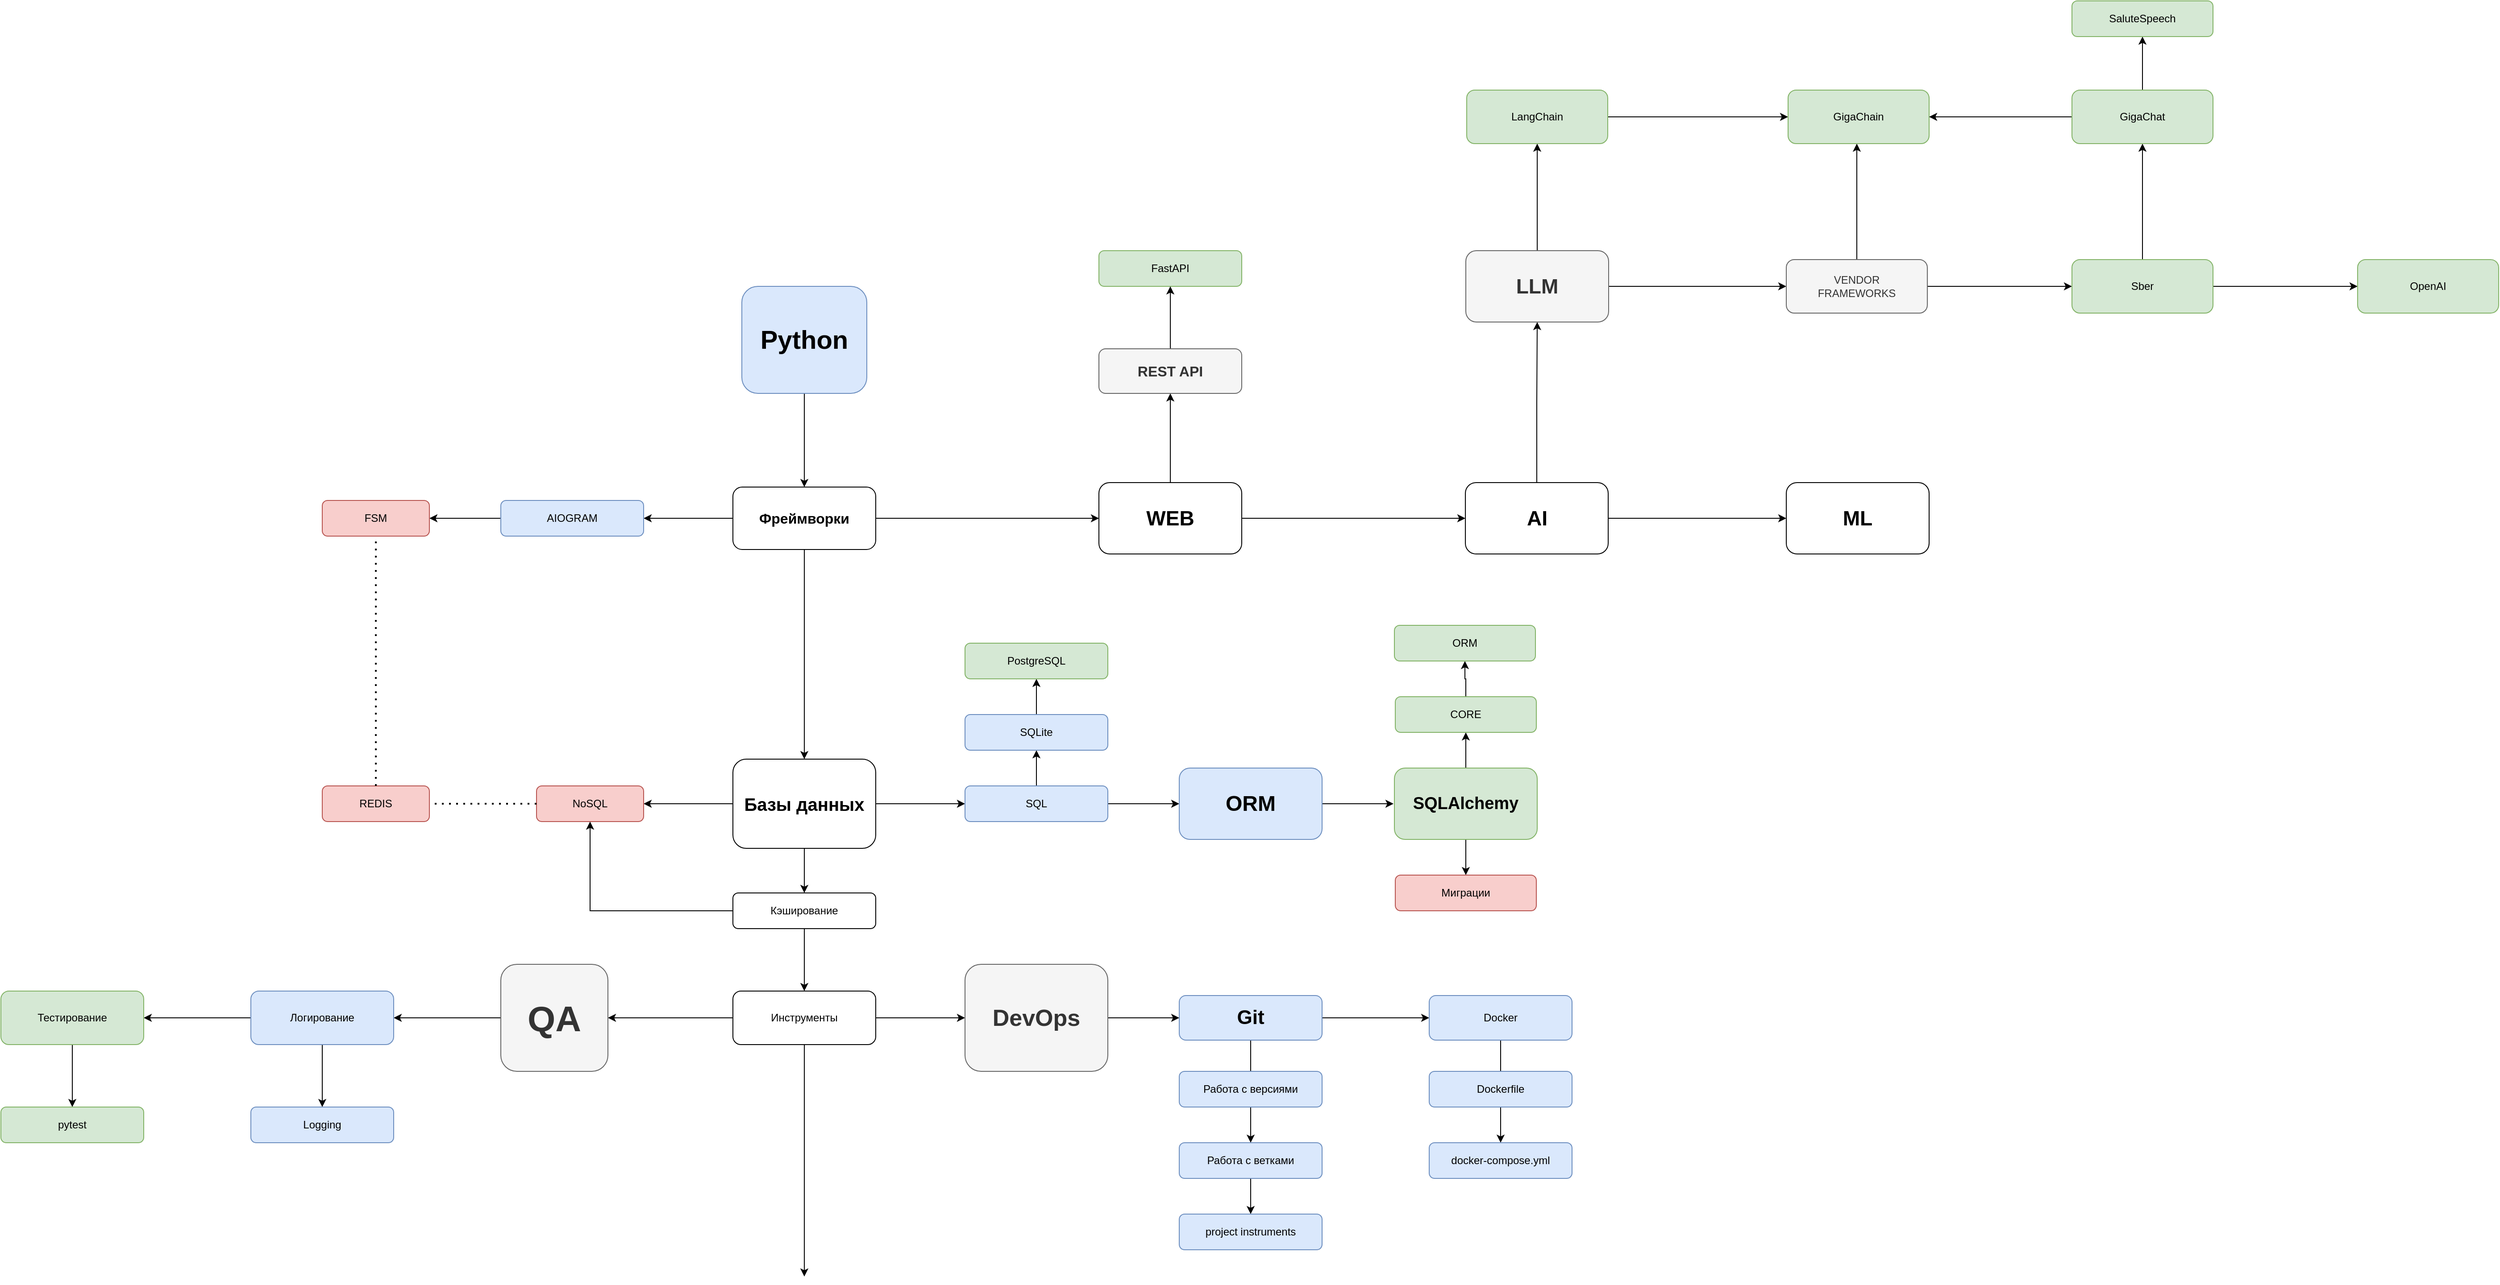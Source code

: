 <mxfile version="24.8.6">
  <diagram id="C5RBs43oDa-KdzZeNtuy" name="Page-1">
    <mxGraphModel dx="2630" dy="2600" grid="1" gridSize="10" guides="1" tooltips="1" connect="1" arrows="1" fold="1" page="1" pageScale="1" pageWidth="827" pageHeight="1169" math="0" shadow="0">
      <root>
        <mxCell id="WIyWlLk6GJQsqaUBKTNV-0" />
        <mxCell id="WIyWlLk6GJQsqaUBKTNV-1" parent="WIyWlLk6GJQsqaUBKTNV-0" />
        <mxCell id="VPrGuGbrklQKgXLqeO5R-3" style="edgeStyle=orthogonalEdgeStyle;rounded=0;orthogonalLoop=1;jettySize=auto;html=1;entryX=0.5;entryY=0;entryDx=0;entryDy=0;" edge="1" parent="WIyWlLk6GJQsqaUBKTNV-1" source="VPrGuGbrklQKgXLqeO5R-0" target="VPrGuGbrklQKgXLqeO5R-2">
          <mxGeometry relative="1" as="geometry" />
        </mxCell>
        <mxCell id="VPrGuGbrklQKgXLqeO5R-0" value="Python" style="rounded=1;whiteSpace=wrap;html=1;fontSize=29;glass=0;strokeWidth=1;shadow=0;fillColor=#dae8fc;strokeColor=#6c8ebf;fontStyle=1" vertex="1" parent="WIyWlLk6GJQsqaUBKTNV-1">
          <mxGeometry x="350" y="-200" width="140" height="120" as="geometry" />
        </mxCell>
        <mxCell id="VPrGuGbrklQKgXLqeO5R-5" style="edgeStyle=orthogonalEdgeStyle;rounded=0;orthogonalLoop=1;jettySize=auto;html=1;entryX=0.5;entryY=0;entryDx=0;entryDy=0;" edge="1" parent="WIyWlLk6GJQsqaUBKTNV-1" source="VPrGuGbrklQKgXLqeO5R-2" target="VPrGuGbrklQKgXLqeO5R-4">
          <mxGeometry relative="1" as="geometry" />
        </mxCell>
        <mxCell id="VPrGuGbrklQKgXLqeO5R-7" style="edgeStyle=orthogonalEdgeStyle;rounded=0;orthogonalLoop=1;jettySize=auto;html=1;" edge="1" parent="WIyWlLk6GJQsqaUBKTNV-1" source="VPrGuGbrklQKgXLqeO5R-2" target="VPrGuGbrklQKgXLqeO5R-6">
          <mxGeometry relative="1" as="geometry" />
        </mxCell>
        <mxCell id="VPrGuGbrklQKgXLqeO5R-80" style="edgeStyle=orthogonalEdgeStyle;rounded=0;orthogonalLoop=1;jettySize=auto;html=1;" edge="1" parent="WIyWlLk6GJQsqaUBKTNV-1" source="VPrGuGbrklQKgXLqeO5R-2" target="VPrGuGbrklQKgXLqeO5R-77">
          <mxGeometry relative="1" as="geometry" />
        </mxCell>
        <mxCell id="VPrGuGbrklQKgXLqeO5R-2" value="Фреймворки" style="rounded=1;whiteSpace=wrap;html=1;fontSize=16;glass=0;strokeWidth=1;shadow=0;fontStyle=1" vertex="1" parent="WIyWlLk6GJQsqaUBKTNV-1">
          <mxGeometry x="340" y="25" width="160" height="70" as="geometry" />
        </mxCell>
        <mxCell id="VPrGuGbrklQKgXLqeO5R-8" style="edgeStyle=orthogonalEdgeStyle;rounded=0;orthogonalLoop=1;jettySize=auto;html=1;" edge="1" parent="WIyWlLk6GJQsqaUBKTNV-1" source="VPrGuGbrklQKgXLqeO5R-4">
          <mxGeometry relative="1" as="geometry">
            <mxPoint x="240" y="380" as="targetPoint" />
          </mxGeometry>
        </mxCell>
        <mxCell id="VPrGuGbrklQKgXLqeO5R-17" style="edgeStyle=orthogonalEdgeStyle;rounded=0;orthogonalLoop=1;jettySize=auto;html=1;" edge="1" parent="WIyWlLk6GJQsqaUBKTNV-1" source="VPrGuGbrklQKgXLqeO5R-4">
          <mxGeometry relative="1" as="geometry">
            <mxPoint x="600" y="380" as="targetPoint" />
          </mxGeometry>
        </mxCell>
        <mxCell id="VPrGuGbrklQKgXLqeO5R-21" style="edgeStyle=orthogonalEdgeStyle;rounded=0;orthogonalLoop=1;jettySize=auto;html=1;" edge="1" parent="WIyWlLk6GJQsqaUBKTNV-1" source="VPrGuGbrklQKgXLqeO5R-4">
          <mxGeometry relative="1" as="geometry">
            <mxPoint x="420" y="480" as="targetPoint" />
          </mxGeometry>
        </mxCell>
        <mxCell id="VPrGuGbrklQKgXLqeO5R-4" value="Базы данных" style="rounded=1;whiteSpace=wrap;html=1;fontSize=20;glass=0;strokeWidth=1;shadow=0;fontStyle=1" vertex="1" parent="WIyWlLk6GJQsqaUBKTNV-1">
          <mxGeometry x="340" y="330" width="160" height="100" as="geometry" />
        </mxCell>
        <mxCell id="VPrGuGbrklQKgXLqeO5R-14" style="edgeStyle=orthogonalEdgeStyle;rounded=0;orthogonalLoop=1;jettySize=auto;html=1;" edge="1" parent="WIyWlLk6GJQsqaUBKTNV-1" source="VPrGuGbrklQKgXLqeO5R-6">
          <mxGeometry relative="1" as="geometry">
            <mxPoint x="2.274e-13" y="60" as="targetPoint" />
          </mxGeometry>
        </mxCell>
        <mxCell id="VPrGuGbrklQKgXLqeO5R-6" value="AIOGRAM" style="rounded=1;whiteSpace=wrap;html=1;fontSize=12;glass=0;strokeWidth=1;shadow=0;fillColor=#dae8fc;strokeColor=#6c8ebf;" vertex="1" parent="WIyWlLk6GJQsqaUBKTNV-1">
          <mxGeometry x="80" y="40" width="160" height="40" as="geometry" />
        </mxCell>
        <mxCell id="VPrGuGbrklQKgXLqeO5R-9" value="NoSQL" style="rounded=1;whiteSpace=wrap;html=1;fontSize=12;glass=0;strokeWidth=1;shadow=0;fillColor=#f8cecc;strokeColor=#b85450;" vertex="1" parent="WIyWlLk6GJQsqaUBKTNV-1">
          <mxGeometry x="120" y="360" width="120" height="40" as="geometry" />
        </mxCell>
        <mxCell id="VPrGuGbrklQKgXLqeO5R-10" value="REDIS" style="rounded=1;whiteSpace=wrap;html=1;fontSize=12;glass=0;strokeWidth=1;shadow=0;fillColor=#f8cecc;strokeColor=#b85450;" vertex="1" parent="WIyWlLk6GJQsqaUBKTNV-1">
          <mxGeometry x="-120" y="360" width="120" height="40" as="geometry" />
        </mxCell>
        <mxCell id="VPrGuGbrklQKgXLqeO5R-13" value="" style="endArrow=none;dashed=1;html=1;dashPattern=1 3;strokeWidth=2;rounded=0;exitX=0;exitY=0.5;exitDx=0;exitDy=0;entryX=1;entryY=0.5;entryDx=0;entryDy=0;" edge="1" parent="WIyWlLk6GJQsqaUBKTNV-1" source="VPrGuGbrklQKgXLqeO5R-9" target="VPrGuGbrklQKgXLqeO5R-10">
          <mxGeometry width="50" height="50" relative="1" as="geometry">
            <mxPoint x="200" y="270" as="sourcePoint" />
            <mxPoint x="250" y="220" as="targetPoint" />
          </mxGeometry>
        </mxCell>
        <mxCell id="VPrGuGbrklQKgXLqeO5R-15" value="FSM" style="rounded=1;whiteSpace=wrap;html=1;fontSize=12;glass=0;strokeWidth=1;shadow=0;fillColor=#f8cecc;strokeColor=#b85450;" vertex="1" parent="WIyWlLk6GJQsqaUBKTNV-1">
          <mxGeometry x="-120" y="40" width="120" height="40" as="geometry" />
        </mxCell>
        <mxCell id="VPrGuGbrklQKgXLqeO5R-16" value="" style="endArrow=none;dashed=1;html=1;dashPattern=1 3;strokeWidth=2;rounded=0;exitX=0.5;exitY=0;exitDx=0;exitDy=0;" edge="1" parent="WIyWlLk6GJQsqaUBKTNV-1" source="VPrGuGbrklQKgXLqeO5R-10" target="VPrGuGbrklQKgXLqeO5R-15">
          <mxGeometry width="50" height="50" relative="1" as="geometry">
            <mxPoint x="180" y="260" as="sourcePoint" />
            <mxPoint x="230" y="210" as="targetPoint" />
          </mxGeometry>
        </mxCell>
        <mxCell id="VPrGuGbrklQKgXLqeO5R-46" style="edgeStyle=orthogonalEdgeStyle;rounded=0;orthogonalLoop=1;jettySize=auto;html=1;" edge="1" parent="WIyWlLk6GJQsqaUBKTNV-1" source="VPrGuGbrklQKgXLqeO5R-18">
          <mxGeometry relative="1" as="geometry">
            <mxPoint x="680" y="320" as="targetPoint" />
          </mxGeometry>
        </mxCell>
        <mxCell id="VPrGuGbrklQKgXLqeO5R-50" style="edgeStyle=orthogonalEdgeStyle;rounded=0;orthogonalLoop=1;jettySize=auto;html=1;" edge="1" parent="WIyWlLk6GJQsqaUBKTNV-1" source="VPrGuGbrklQKgXLqeO5R-18">
          <mxGeometry relative="1" as="geometry">
            <mxPoint x="840" y="380" as="targetPoint" />
          </mxGeometry>
        </mxCell>
        <mxCell id="VPrGuGbrklQKgXLqeO5R-18" value="SQL" style="rounded=1;whiteSpace=wrap;html=1;fontSize=12;glass=0;strokeWidth=1;shadow=0;fillColor=#dae8fc;strokeColor=#6c8ebf;" vertex="1" parent="WIyWlLk6GJQsqaUBKTNV-1">
          <mxGeometry x="600" y="360" width="160" height="40" as="geometry" />
        </mxCell>
        <mxCell id="VPrGuGbrklQKgXLqeO5R-19" value="FastAPI" style="rounded=1;whiteSpace=wrap;html=1;fontSize=12;glass=0;strokeWidth=1;shadow=0;fillColor=#d5e8d4;strokeColor=#82b366;" vertex="1" parent="WIyWlLk6GJQsqaUBKTNV-1">
          <mxGeometry x="750" y="-240" width="160" height="40" as="geometry" />
        </mxCell>
        <mxCell id="VPrGuGbrklQKgXLqeO5R-23" style="edgeStyle=orthogonalEdgeStyle;rounded=0;orthogonalLoop=1;jettySize=auto;html=1;" edge="1" parent="WIyWlLk6GJQsqaUBKTNV-1" source="VPrGuGbrklQKgXLqeO5R-22" target="VPrGuGbrklQKgXLqeO5R-9">
          <mxGeometry relative="1" as="geometry" />
        </mxCell>
        <mxCell id="VPrGuGbrklQKgXLqeO5R-25" style="edgeStyle=orthogonalEdgeStyle;rounded=0;orthogonalLoop=1;jettySize=auto;html=1;entryX=0.5;entryY=0;entryDx=0;entryDy=0;" edge="1" parent="WIyWlLk6GJQsqaUBKTNV-1" source="VPrGuGbrklQKgXLqeO5R-22" target="VPrGuGbrklQKgXLqeO5R-24">
          <mxGeometry relative="1" as="geometry" />
        </mxCell>
        <mxCell id="VPrGuGbrklQKgXLqeO5R-22" value="Кэширование" style="rounded=1;whiteSpace=wrap;html=1;fontSize=12;glass=0;strokeWidth=1;shadow=0;" vertex="1" parent="WIyWlLk6GJQsqaUBKTNV-1">
          <mxGeometry x="340" y="480" width="160" height="40" as="geometry" />
        </mxCell>
        <mxCell id="VPrGuGbrklQKgXLqeO5R-31" style="edgeStyle=orthogonalEdgeStyle;rounded=0;orthogonalLoop=1;jettySize=auto;html=1;entryX=0;entryY=0.5;entryDx=0;entryDy=0;" edge="1" parent="WIyWlLk6GJQsqaUBKTNV-1" source="VPrGuGbrklQKgXLqeO5R-24">
          <mxGeometry relative="1" as="geometry">
            <mxPoint x="600" y="620" as="targetPoint" />
          </mxGeometry>
        </mxCell>
        <mxCell id="VPrGuGbrklQKgXLqeO5R-61" style="edgeStyle=orthogonalEdgeStyle;rounded=0;orthogonalLoop=1;jettySize=auto;html=1;entryX=1;entryY=0.5;entryDx=0;entryDy=0;" edge="1" parent="WIyWlLk6GJQsqaUBKTNV-1" source="VPrGuGbrklQKgXLqeO5R-24" target="VPrGuGbrklQKgXLqeO5R-62">
          <mxGeometry relative="1" as="geometry">
            <mxPoint x="240" y="620" as="targetPoint" />
          </mxGeometry>
        </mxCell>
        <mxCell id="VPrGuGbrklQKgXLqeO5R-72" style="edgeStyle=orthogonalEdgeStyle;rounded=0;orthogonalLoop=1;jettySize=auto;html=1;entryX=0.5;entryY=0;entryDx=0;entryDy=0;" edge="1" parent="WIyWlLk6GJQsqaUBKTNV-1" source="VPrGuGbrklQKgXLqeO5R-24">
          <mxGeometry relative="1" as="geometry">
            <mxPoint x="420" y="910" as="targetPoint" />
          </mxGeometry>
        </mxCell>
        <mxCell id="VPrGuGbrklQKgXLqeO5R-24" value="Инструменты" style="rounded=1;whiteSpace=wrap;html=1;fontSize=12;glass=0;strokeWidth=1;shadow=0;" vertex="1" parent="WIyWlLk6GJQsqaUBKTNV-1">
          <mxGeometry x="340" y="590" width="160" height="60" as="geometry" />
        </mxCell>
        <mxCell id="VPrGuGbrklQKgXLqeO5R-34" style="edgeStyle=orthogonalEdgeStyle;rounded=0;orthogonalLoop=1;jettySize=auto;html=1;entryX=0;entryY=0.5;entryDx=0;entryDy=0;exitX=1;exitY=0.5;exitDx=0;exitDy=0;" edge="1" parent="WIyWlLk6GJQsqaUBKTNV-1" source="VPrGuGbrklQKgXLqeO5R-33" target="VPrGuGbrklQKgXLqeO5R-28">
          <mxGeometry relative="1" as="geometry">
            <mxPoint x="1000" y="630" as="sourcePoint" />
          </mxGeometry>
        </mxCell>
        <mxCell id="VPrGuGbrklQKgXLqeO5R-42" style="edgeStyle=orthogonalEdgeStyle;rounded=0;orthogonalLoop=1;jettySize=auto;html=1;" edge="1" parent="WIyWlLk6GJQsqaUBKTNV-1" source="VPrGuGbrklQKgXLqeO5R-28">
          <mxGeometry relative="1" as="geometry">
            <mxPoint x="1200" y="690" as="targetPoint" />
          </mxGeometry>
        </mxCell>
        <mxCell id="VPrGuGbrklQKgXLqeO5R-28" value="Docker" style="rounded=1;whiteSpace=wrap;html=1;fontSize=12;glass=0;strokeWidth=1;shadow=0;fillColor=#dae8fc;strokeColor=#6c8ebf;" vertex="1" parent="WIyWlLk6GJQsqaUBKTNV-1">
          <mxGeometry x="1120" y="595" width="160" height="50" as="geometry" />
        </mxCell>
        <mxCell id="VPrGuGbrklQKgXLqeO5R-35" style="edgeStyle=orthogonalEdgeStyle;rounded=0;orthogonalLoop=1;jettySize=auto;html=1;" edge="1" parent="WIyWlLk6GJQsqaUBKTNV-1" source="VPrGuGbrklQKgXLqeO5R-33">
          <mxGeometry relative="1" as="geometry">
            <mxPoint x="920" y="690" as="targetPoint" />
          </mxGeometry>
        </mxCell>
        <mxCell id="VPrGuGbrklQKgXLqeO5R-33" value="Git" style="rounded=1;whiteSpace=wrap;html=1;fontSize=22;glass=0;strokeWidth=1;shadow=0;fillColor=#dae8fc;strokeColor=#6c8ebf;fontStyle=1" vertex="1" parent="WIyWlLk6GJQsqaUBKTNV-1">
          <mxGeometry x="840" y="595" width="160" height="50" as="geometry" />
        </mxCell>
        <mxCell id="VPrGuGbrklQKgXLqeO5R-39" style="edgeStyle=orthogonalEdgeStyle;rounded=0;orthogonalLoop=1;jettySize=auto;html=1;" edge="1" parent="WIyWlLk6GJQsqaUBKTNV-1" source="VPrGuGbrklQKgXLqeO5R-36" target="VPrGuGbrklQKgXLqeO5R-38">
          <mxGeometry relative="1" as="geometry" />
        </mxCell>
        <mxCell id="VPrGuGbrklQKgXLqeO5R-36" value="Работа с версиями" style="rounded=1;whiteSpace=wrap;html=1;fontSize=12;glass=0;strokeWidth=1;shadow=0;fillColor=#dae8fc;strokeColor=#6c8ebf;" vertex="1" parent="WIyWlLk6GJQsqaUBKTNV-1">
          <mxGeometry x="840" y="680" width="160" height="40" as="geometry" />
        </mxCell>
        <mxCell id="VPrGuGbrklQKgXLqeO5R-41" style="edgeStyle=orthogonalEdgeStyle;rounded=0;orthogonalLoop=1;jettySize=auto;html=1;entryX=0.5;entryY=0;entryDx=0;entryDy=0;" edge="1" parent="WIyWlLk6GJQsqaUBKTNV-1" source="VPrGuGbrklQKgXLqeO5R-38" target="VPrGuGbrklQKgXLqeO5R-40">
          <mxGeometry relative="1" as="geometry" />
        </mxCell>
        <mxCell id="VPrGuGbrklQKgXLqeO5R-38" value="Работа с ветками" style="rounded=1;whiteSpace=wrap;html=1;fontSize=12;glass=0;strokeWidth=1;shadow=0;fillColor=#dae8fc;strokeColor=#6c8ebf;" vertex="1" parent="WIyWlLk6GJQsqaUBKTNV-1">
          <mxGeometry x="840" y="760" width="160" height="40" as="geometry" />
        </mxCell>
        <mxCell id="VPrGuGbrklQKgXLqeO5R-40" value="project instruments" style="rounded=1;whiteSpace=wrap;html=1;fontSize=12;glass=0;strokeWidth=1;shadow=0;fillColor=#dae8fc;strokeColor=#6c8ebf;" vertex="1" parent="WIyWlLk6GJQsqaUBKTNV-1">
          <mxGeometry x="840" y="840" width="160" height="40" as="geometry" />
        </mxCell>
        <mxCell id="VPrGuGbrklQKgXLqeO5R-45" style="edgeStyle=orthogonalEdgeStyle;rounded=0;orthogonalLoop=1;jettySize=auto;html=1;entryX=0.5;entryY=0;entryDx=0;entryDy=0;" edge="1" parent="WIyWlLk6GJQsqaUBKTNV-1" source="VPrGuGbrklQKgXLqeO5R-43" target="VPrGuGbrklQKgXLqeO5R-44">
          <mxGeometry relative="1" as="geometry" />
        </mxCell>
        <mxCell id="VPrGuGbrklQKgXLqeO5R-43" value="Dockerfile" style="rounded=1;whiteSpace=wrap;html=1;fontSize=12;glass=0;strokeWidth=1;shadow=0;fillColor=#dae8fc;strokeColor=#6c8ebf;" vertex="1" parent="WIyWlLk6GJQsqaUBKTNV-1">
          <mxGeometry x="1120" y="680" width="160" height="40" as="geometry" />
        </mxCell>
        <mxCell id="VPrGuGbrklQKgXLqeO5R-44" value="docker-compose.yml" style="rounded=1;whiteSpace=wrap;html=1;fontSize=12;glass=0;strokeWidth=1;shadow=0;fillColor=#dae8fc;strokeColor=#6c8ebf;" vertex="1" parent="WIyWlLk6GJQsqaUBKTNV-1">
          <mxGeometry x="1120" y="760" width="160" height="40" as="geometry" />
        </mxCell>
        <mxCell id="VPrGuGbrklQKgXLqeO5R-49" style="edgeStyle=orthogonalEdgeStyle;rounded=0;orthogonalLoop=1;jettySize=auto;html=1;" edge="1" parent="WIyWlLk6GJQsqaUBKTNV-1" source="VPrGuGbrklQKgXLqeO5R-47" target="VPrGuGbrklQKgXLqeO5R-48">
          <mxGeometry relative="1" as="geometry" />
        </mxCell>
        <mxCell id="VPrGuGbrklQKgXLqeO5R-47" value="SQLite" style="rounded=1;whiteSpace=wrap;html=1;fontSize=12;glass=0;strokeWidth=1;shadow=0;fillColor=#dae8fc;strokeColor=#6c8ebf;" vertex="1" parent="WIyWlLk6GJQsqaUBKTNV-1">
          <mxGeometry x="600" y="280" width="160" height="40" as="geometry" />
        </mxCell>
        <mxCell id="VPrGuGbrklQKgXLqeO5R-48" value="PostgreSQL" style="rounded=1;whiteSpace=wrap;html=1;fontSize=12;glass=0;strokeWidth=1;shadow=0;fillColor=#d5e8d4;strokeColor=#82b366;" vertex="1" parent="WIyWlLk6GJQsqaUBKTNV-1">
          <mxGeometry x="600" y="200" width="160" height="40" as="geometry" />
        </mxCell>
        <mxCell id="VPrGuGbrklQKgXLqeO5R-57" style="edgeStyle=orthogonalEdgeStyle;rounded=0;orthogonalLoop=1;jettySize=auto;html=1;" edge="1" parent="WIyWlLk6GJQsqaUBKTNV-1" source="VPrGuGbrklQKgXLqeO5R-51">
          <mxGeometry relative="1" as="geometry">
            <mxPoint x="1080" y="380" as="targetPoint" />
          </mxGeometry>
        </mxCell>
        <mxCell id="VPrGuGbrklQKgXLqeO5R-51" value="ORM" style="rounded=1;whiteSpace=wrap;html=1;fontSize=24;glass=0;strokeWidth=1;shadow=0;fillColor=#dae8fc;strokeColor=#6c8ebf;fontStyle=1" vertex="1" parent="WIyWlLk6GJQsqaUBKTNV-1">
          <mxGeometry x="840" y="340" width="160" height="80" as="geometry" />
        </mxCell>
        <mxCell id="VPrGuGbrklQKgXLqeO5R-134" value="" style="edgeStyle=orthogonalEdgeStyle;rounded=0;orthogonalLoop=1;jettySize=auto;html=1;" edge="1" parent="WIyWlLk6GJQsqaUBKTNV-1" source="VPrGuGbrklQKgXLqeO5R-53" target="VPrGuGbrklQKgXLqeO5R-133">
          <mxGeometry relative="1" as="geometry" />
        </mxCell>
        <mxCell id="VPrGuGbrklQKgXLqeO5R-141" style="edgeStyle=orthogonalEdgeStyle;rounded=0;orthogonalLoop=1;jettySize=auto;html=1;" edge="1" parent="WIyWlLk6GJQsqaUBKTNV-1" source="VPrGuGbrklQKgXLqeO5R-53">
          <mxGeometry relative="1" as="geometry">
            <mxPoint x="1161" y="460" as="targetPoint" />
          </mxGeometry>
        </mxCell>
        <mxCell id="VPrGuGbrklQKgXLqeO5R-53" value="&lt;font style=&quot;font-size: 19px;&quot;&gt;&lt;b&gt;SQLAlchemy&lt;/b&gt;&lt;/font&gt;" style="rounded=1;whiteSpace=wrap;html=1;fontSize=12;glass=0;strokeWidth=1;shadow=0;fillColor=#d5e8d4;strokeColor=#82b366;" vertex="1" parent="WIyWlLk6GJQsqaUBKTNV-1">
          <mxGeometry x="1081" y="340" width="160" height="80" as="geometry" />
        </mxCell>
        <mxCell id="VPrGuGbrklQKgXLqeO5R-59" style="edgeStyle=orthogonalEdgeStyle;rounded=0;orthogonalLoop=1;jettySize=auto;html=1;entryX=0;entryY=0.5;entryDx=0;entryDy=0;" edge="1" parent="WIyWlLk6GJQsqaUBKTNV-1" source="VPrGuGbrklQKgXLqeO5R-58" target="VPrGuGbrklQKgXLqeO5R-33">
          <mxGeometry relative="1" as="geometry" />
        </mxCell>
        <mxCell id="VPrGuGbrklQKgXLqeO5R-58" value="DevOps" style="rounded=1;whiteSpace=wrap;html=1;fontSize=26;glass=0;strokeWidth=1;shadow=0;fillColor=#f5f5f5;strokeColor=#666666;fontColor=#333333;fontStyle=1" vertex="1" parent="WIyWlLk6GJQsqaUBKTNV-1">
          <mxGeometry x="600" y="560" width="160" height="120" as="geometry" />
        </mxCell>
        <mxCell id="VPrGuGbrklQKgXLqeO5R-63" style="edgeStyle=orthogonalEdgeStyle;rounded=0;orthogonalLoop=1;jettySize=auto;html=1;" edge="1" parent="WIyWlLk6GJQsqaUBKTNV-1" source="VPrGuGbrklQKgXLqeO5R-62">
          <mxGeometry relative="1" as="geometry">
            <mxPoint x="-40" y="620.0" as="targetPoint" />
          </mxGeometry>
        </mxCell>
        <mxCell id="VPrGuGbrklQKgXLqeO5R-62" value="&lt;font style=&quot;font-size: 40px;&quot;&gt;QA&lt;/font&gt;" style="rounded=1;whiteSpace=wrap;html=1;fontSize=40;glass=0;strokeWidth=1;shadow=0;fillColor=#f5f5f5;strokeColor=#666666;fontColor=#333333;fontStyle=1" vertex="1" parent="WIyWlLk6GJQsqaUBKTNV-1">
          <mxGeometry x="80" y="560" width="120" height="120" as="geometry" />
        </mxCell>
        <mxCell id="VPrGuGbrklQKgXLqeO5R-66" style="edgeStyle=orthogonalEdgeStyle;rounded=0;orthogonalLoop=1;jettySize=auto;html=1;entryX=0.5;entryY=0;entryDx=0;entryDy=0;" edge="1" parent="WIyWlLk6GJQsqaUBKTNV-1" source="VPrGuGbrklQKgXLqeO5R-65" target="VPrGuGbrklQKgXLqeO5R-67">
          <mxGeometry relative="1" as="geometry">
            <mxPoint x="-120" y="680" as="targetPoint" />
          </mxGeometry>
        </mxCell>
        <mxCell id="VPrGuGbrklQKgXLqeO5R-69" style="edgeStyle=orthogonalEdgeStyle;rounded=0;orthogonalLoop=1;jettySize=auto;html=1;" edge="1" parent="WIyWlLk6GJQsqaUBKTNV-1" source="VPrGuGbrklQKgXLqeO5R-65" target="VPrGuGbrklQKgXLqeO5R-68">
          <mxGeometry relative="1" as="geometry" />
        </mxCell>
        <mxCell id="VPrGuGbrklQKgXLqeO5R-65" value="Логирование" style="rounded=1;whiteSpace=wrap;html=1;fontSize=12;glass=0;strokeWidth=1;shadow=0;fillColor=#dae8fc;strokeColor=#6c8ebf;" vertex="1" parent="WIyWlLk6GJQsqaUBKTNV-1">
          <mxGeometry x="-200" y="590" width="160" height="60" as="geometry" />
        </mxCell>
        <mxCell id="VPrGuGbrklQKgXLqeO5R-67" value="Logging" style="rounded=1;whiteSpace=wrap;html=1;fontSize=12;glass=0;strokeWidth=1;shadow=0;fillColor=#dae8fc;strokeColor=#6c8ebf;" vertex="1" parent="WIyWlLk6GJQsqaUBKTNV-1">
          <mxGeometry x="-200" y="720" width="160" height="40" as="geometry" />
        </mxCell>
        <mxCell id="VPrGuGbrklQKgXLqeO5R-70" style="edgeStyle=orthogonalEdgeStyle;rounded=0;orthogonalLoop=1;jettySize=auto;html=1;" edge="1" parent="WIyWlLk6GJQsqaUBKTNV-1" source="VPrGuGbrklQKgXLqeO5R-68">
          <mxGeometry relative="1" as="geometry">
            <mxPoint x="-400" y="720" as="targetPoint" />
          </mxGeometry>
        </mxCell>
        <mxCell id="VPrGuGbrklQKgXLqeO5R-68" value="Тестирование" style="rounded=1;whiteSpace=wrap;html=1;fontSize=12;glass=0;strokeWidth=1;shadow=0;fillColor=#d5e8d4;strokeColor=#82b366;" vertex="1" parent="WIyWlLk6GJQsqaUBKTNV-1">
          <mxGeometry x="-480" y="590" width="160" height="60" as="geometry" />
        </mxCell>
        <mxCell id="VPrGuGbrklQKgXLqeO5R-71" value="pytest" style="rounded=1;whiteSpace=wrap;html=1;fontSize=12;glass=0;strokeWidth=1;shadow=0;fillColor=#d5e8d4;strokeColor=#82b366;" vertex="1" parent="WIyWlLk6GJQsqaUBKTNV-1">
          <mxGeometry x="-480" y="720" width="160" height="40" as="geometry" />
        </mxCell>
        <mxCell id="VPrGuGbrklQKgXLqeO5R-99" style="edgeStyle=orthogonalEdgeStyle;rounded=0;orthogonalLoop=1;jettySize=auto;html=1;" edge="1" parent="WIyWlLk6GJQsqaUBKTNV-1" source="VPrGuGbrklQKgXLqeO5R-77" target="VPrGuGbrklQKgXLqeO5R-96">
          <mxGeometry relative="1" as="geometry" />
        </mxCell>
        <mxCell id="VPrGuGbrklQKgXLqeO5R-103" style="edgeStyle=orthogonalEdgeStyle;rounded=0;orthogonalLoop=1;jettySize=auto;html=1;" edge="1" parent="WIyWlLk6GJQsqaUBKTNV-1" source="VPrGuGbrklQKgXLqeO5R-77" target="VPrGuGbrklQKgXLqeO5R-101">
          <mxGeometry relative="1" as="geometry" />
        </mxCell>
        <mxCell id="VPrGuGbrklQKgXLqeO5R-77" value="&lt;font style=&quot;font-size: 23px;&quot;&gt;&lt;b&gt;WEB&lt;/b&gt;&lt;/font&gt;" style="rounded=1;whiteSpace=wrap;html=1;fontSize=12;glass=0;strokeWidth=1;shadow=0;" vertex="1" parent="WIyWlLk6GJQsqaUBKTNV-1">
          <mxGeometry x="750" y="20" width="160" height="80" as="geometry" />
        </mxCell>
        <mxCell id="VPrGuGbrklQKgXLqeO5R-97" style="edgeStyle=orthogonalEdgeStyle;rounded=0;orthogonalLoop=1;jettySize=auto;html=1;entryX=0.5;entryY=1;entryDx=0;entryDy=0;" edge="1" parent="WIyWlLk6GJQsqaUBKTNV-1" source="VPrGuGbrklQKgXLqeO5R-96" target="VPrGuGbrklQKgXLqeO5R-19">
          <mxGeometry relative="1" as="geometry" />
        </mxCell>
        <mxCell id="VPrGuGbrklQKgXLqeO5R-96" value="REST API" style="rounded=1;whiteSpace=wrap;html=1;fontSize=16;glass=0;strokeWidth=1;shadow=0;fontStyle=1;fillColor=#f5f5f5;fontColor=#333333;strokeColor=#666666;" vertex="1" parent="WIyWlLk6GJQsqaUBKTNV-1">
          <mxGeometry x="750" y="-130" width="160" height="50" as="geometry" />
        </mxCell>
        <mxCell id="VPrGuGbrklQKgXLqeO5R-107" value="" style="edgeStyle=orthogonalEdgeStyle;rounded=0;orthogonalLoop=1;jettySize=auto;html=1;" edge="1" parent="WIyWlLk6GJQsqaUBKTNV-1" source="VPrGuGbrklQKgXLqeO5R-101" target="VPrGuGbrklQKgXLqeO5R-106">
          <mxGeometry relative="1" as="geometry" />
        </mxCell>
        <mxCell id="VPrGuGbrklQKgXLqeO5R-113" value="" style="edgeStyle=orthogonalEdgeStyle;rounded=0;orthogonalLoop=1;jettySize=auto;html=1;" edge="1" parent="WIyWlLk6GJQsqaUBKTNV-1" source="VPrGuGbrklQKgXLqeO5R-101" target="VPrGuGbrklQKgXLqeO5R-112">
          <mxGeometry relative="1" as="geometry" />
        </mxCell>
        <mxCell id="VPrGuGbrklQKgXLqeO5R-101" value="&lt;font style=&quot;font-size: 23px;&quot;&gt;&lt;b&gt;AI&lt;/b&gt;&lt;/font&gt;" style="rounded=1;whiteSpace=wrap;html=1;fontSize=12;glass=0;strokeWidth=1;shadow=0;" vertex="1" parent="WIyWlLk6GJQsqaUBKTNV-1">
          <mxGeometry x="1160.5" y="20" width="160" height="80" as="geometry" />
        </mxCell>
        <mxCell id="VPrGuGbrklQKgXLqeO5R-110" value="" style="edgeStyle=orthogonalEdgeStyle;rounded=0;orthogonalLoop=1;jettySize=auto;html=1;" edge="1" parent="WIyWlLk6GJQsqaUBKTNV-1" source="VPrGuGbrklQKgXLqeO5R-106" target="VPrGuGbrklQKgXLqeO5R-109">
          <mxGeometry relative="1" as="geometry" />
        </mxCell>
        <mxCell id="VPrGuGbrklQKgXLqeO5R-114" style="edgeStyle=orthogonalEdgeStyle;rounded=0;orthogonalLoop=1;jettySize=auto;html=1;entryX=0;entryY=0.5;entryDx=0;entryDy=0;" edge="1" parent="WIyWlLk6GJQsqaUBKTNV-1" source="VPrGuGbrklQKgXLqeO5R-106" target="VPrGuGbrklQKgXLqeO5R-115">
          <mxGeometry relative="1" as="geometry">
            <mxPoint x="1400" y="-200" as="targetPoint" />
          </mxGeometry>
        </mxCell>
        <mxCell id="VPrGuGbrklQKgXLqeO5R-106" value="&lt;font style=&quot;font-size: 23px;&quot;&gt;&lt;b&gt;LLM&lt;/b&gt;&lt;/font&gt;" style="rounded=1;whiteSpace=wrap;html=1;fontSize=12;glass=0;strokeWidth=1;shadow=0;fillColor=#f5f5f5;fontColor=#333333;strokeColor=#666666;" vertex="1" parent="WIyWlLk6GJQsqaUBKTNV-1">
          <mxGeometry x="1161" y="-240" width="160" height="80" as="geometry" />
        </mxCell>
        <mxCell id="VPrGuGbrklQKgXLqeO5R-121" style="edgeStyle=orthogonalEdgeStyle;rounded=0;orthogonalLoop=1;jettySize=auto;html=1;" edge="1" parent="WIyWlLk6GJQsqaUBKTNV-1" source="VPrGuGbrklQKgXLqeO5R-109" target="VPrGuGbrklQKgXLqeO5R-117">
          <mxGeometry relative="1" as="geometry" />
        </mxCell>
        <mxCell id="VPrGuGbrklQKgXLqeO5R-109" value="LangChain" style="whiteSpace=wrap;html=1;rounded=1;glass=0;strokeWidth=1;shadow=0;fillColor=#d5e8d4;strokeColor=#82b366;" vertex="1" parent="WIyWlLk6GJQsqaUBKTNV-1">
          <mxGeometry x="1162" y="-420" width="158" height="60" as="geometry" />
        </mxCell>
        <mxCell id="VPrGuGbrklQKgXLqeO5R-112" value="&lt;font style=&quot;font-size: 23px;&quot;&gt;&lt;b&gt;ML&lt;/b&gt;&lt;/font&gt;" style="rounded=1;whiteSpace=wrap;html=1;fontSize=12;glass=0;strokeWidth=1;shadow=0;" vertex="1" parent="WIyWlLk6GJQsqaUBKTNV-1">
          <mxGeometry x="1520" y="20" width="160" height="80" as="geometry" />
        </mxCell>
        <mxCell id="VPrGuGbrklQKgXLqeO5R-116" style="edgeStyle=orthogonalEdgeStyle;rounded=0;orthogonalLoop=1;jettySize=auto;html=1;" edge="1" parent="WIyWlLk6GJQsqaUBKTNV-1" source="VPrGuGbrklQKgXLqeO5R-115">
          <mxGeometry relative="1" as="geometry">
            <mxPoint x="1599" y="-360" as="targetPoint" />
          </mxGeometry>
        </mxCell>
        <mxCell id="VPrGuGbrklQKgXLqeO5R-118" style="edgeStyle=orthogonalEdgeStyle;rounded=0;orthogonalLoop=1;jettySize=auto;html=1;entryX=0;entryY=0.5;entryDx=0;entryDy=0;" edge="1" parent="WIyWlLk6GJQsqaUBKTNV-1" source="VPrGuGbrklQKgXLqeO5R-115" target="VPrGuGbrklQKgXLqeO5R-122">
          <mxGeometry relative="1" as="geometry">
            <mxPoint x="1830" y="-200" as="targetPoint" />
          </mxGeometry>
        </mxCell>
        <mxCell id="VPrGuGbrklQKgXLqeO5R-115" value="VENDOR&lt;div&gt;FRAMEWORKS&lt;/div&gt;" style="whiteSpace=wrap;html=1;rounded=1;glass=0;strokeWidth=1;shadow=0;fillColor=#f5f5f5;fontColor=#333333;strokeColor=#666666;" vertex="1" parent="WIyWlLk6GJQsqaUBKTNV-1">
          <mxGeometry x="1520" y="-230" width="158" height="60" as="geometry" />
        </mxCell>
        <mxCell id="VPrGuGbrklQKgXLqeO5R-117" value="GigaChain" style="whiteSpace=wrap;html=1;rounded=1;glass=0;strokeWidth=1;shadow=0;fillColor=#d5e8d4;strokeColor=#82b366;" vertex="1" parent="WIyWlLk6GJQsqaUBKTNV-1">
          <mxGeometry x="1522" y="-420" width="158" height="60" as="geometry" />
        </mxCell>
        <mxCell id="VPrGuGbrklQKgXLqeO5R-125" value="" style="edgeStyle=orthogonalEdgeStyle;rounded=0;orthogonalLoop=1;jettySize=auto;html=1;" edge="1" parent="WIyWlLk6GJQsqaUBKTNV-1" source="VPrGuGbrklQKgXLqeO5R-122" target="VPrGuGbrklQKgXLqeO5R-124">
          <mxGeometry relative="1" as="geometry" />
        </mxCell>
        <mxCell id="VPrGuGbrklQKgXLqeO5R-128" value="" style="edgeStyle=orthogonalEdgeStyle;rounded=0;orthogonalLoop=1;jettySize=auto;html=1;" edge="1" parent="WIyWlLk6GJQsqaUBKTNV-1" source="VPrGuGbrklQKgXLqeO5R-122" target="VPrGuGbrklQKgXLqeO5R-127">
          <mxGeometry relative="1" as="geometry" />
        </mxCell>
        <mxCell id="VPrGuGbrklQKgXLqeO5R-122" value="Sber" style="whiteSpace=wrap;html=1;rounded=1;glass=0;strokeWidth=1;shadow=0;fillColor=#d5e8d4;strokeColor=#82b366;" vertex="1" parent="WIyWlLk6GJQsqaUBKTNV-1">
          <mxGeometry x="1840" y="-230" width="158" height="60" as="geometry" />
        </mxCell>
        <mxCell id="VPrGuGbrklQKgXLqeO5R-124" value="OpenAI" style="whiteSpace=wrap;html=1;rounded=1;glass=0;strokeWidth=1;shadow=0;fillColor=#d5e8d4;strokeColor=#82b366;" vertex="1" parent="WIyWlLk6GJQsqaUBKTNV-1">
          <mxGeometry x="2160" y="-230" width="158" height="60" as="geometry" />
        </mxCell>
        <mxCell id="VPrGuGbrklQKgXLqeO5R-130" value="" style="edgeStyle=orthogonalEdgeStyle;rounded=0;orthogonalLoop=1;jettySize=auto;html=1;" edge="1" parent="WIyWlLk6GJQsqaUBKTNV-1" source="VPrGuGbrklQKgXLqeO5R-127" target="VPrGuGbrklQKgXLqeO5R-129">
          <mxGeometry relative="1" as="geometry" />
        </mxCell>
        <mxCell id="VPrGuGbrklQKgXLqeO5R-131" style="edgeStyle=orthogonalEdgeStyle;rounded=0;orthogonalLoop=1;jettySize=auto;html=1;" edge="1" parent="WIyWlLk6GJQsqaUBKTNV-1" source="VPrGuGbrklQKgXLqeO5R-127" target="VPrGuGbrklQKgXLqeO5R-117">
          <mxGeometry relative="1" as="geometry" />
        </mxCell>
        <mxCell id="VPrGuGbrklQKgXLqeO5R-127" value="GigaChat" style="whiteSpace=wrap;html=1;rounded=1;glass=0;strokeWidth=1;shadow=0;fillColor=#d5e8d4;strokeColor=#82b366;" vertex="1" parent="WIyWlLk6GJQsqaUBKTNV-1">
          <mxGeometry x="1840" y="-420" width="158" height="60" as="geometry" />
        </mxCell>
        <mxCell id="VPrGuGbrklQKgXLqeO5R-129" value="SaluteSpeech" style="whiteSpace=wrap;html=1;rounded=1;glass=0;strokeWidth=1;shadow=0;fillColor=#d5e8d4;strokeColor=#82b366;" vertex="1" parent="WIyWlLk6GJQsqaUBKTNV-1">
          <mxGeometry x="1840" y="-520" width="158" height="40" as="geometry" />
        </mxCell>
        <mxCell id="VPrGuGbrklQKgXLqeO5R-137" value="" style="edgeStyle=orthogonalEdgeStyle;rounded=0;orthogonalLoop=1;jettySize=auto;html=1;" edge="1" parent="WIyWlLk6GJQsqaUBKTNV-1" source="VPrGuGbrklQKgXLqeO5R-133" target="VPrGuGbrklQKgXLqeO5R-136">
          <mxGeometry relative="1" as="geometry" />
        </mxCell>
        <mxCell id="VPrGuGbrklQKgXLqeO5R-133" value="CORE" style="whiteSpace=wrap;html=1;fillColor=#d5e8d4;strokeColor=#82b366;rounded=1;glass=0;strokeWidth=1;shadow=0;" vertex="1" parent="WIyWlLk6GJQsqaUBKTNV-1">
          <mxGeometry x="1082" y="260" width="158" height="40" as="geometry" />
        </mxCell>
        <mxCell id="VPrGuGbrklQKgXLqeO5R-136" value="ORM" style="whiteSpace=wrap;html=1;fillColor=#d5e8d4;strokeColor=#82b366;rounded=1;glass=0;strokeWidth=1;shadow=0;" vertex="1" parent="WIyWlLk6GJQsqaUBKTNV-1">
          <mxGeometry x="1081" y="180" width="158" height="40" as="geometry" />
        </mxCell>
        <mxCell id="VPrGuGbrklQKgXLqeO5R-142" value="Миграции" style="whiteSpace=wrap;html=1;fillColor=#f8cecc;strokeColor=#b85450;rounded=1;glass=0;strokeWidth=1;shadow=0;" vertex="1" parent="WIyWlLk6GJQsqaUBKTNV-1">
          <mxGeometry x="1082" y="460" width="158" height="40" as="geometry" />
        </mxCell>
      </root>
    </mxGraphModel>
  </diagram>
</mxfile>

